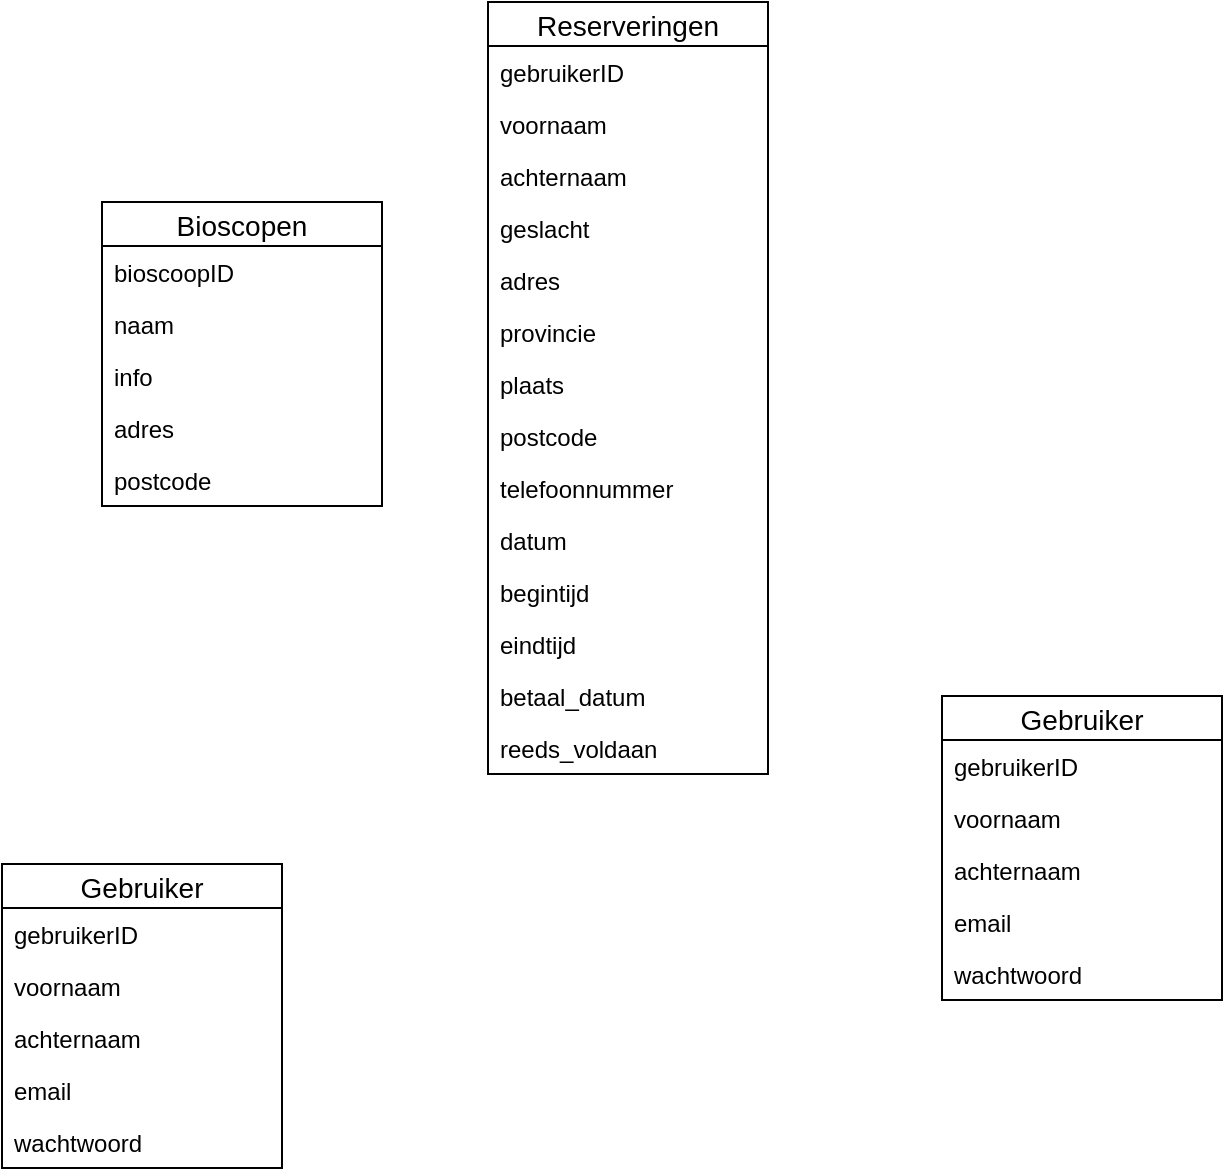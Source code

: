 <mxfile version="12.1.0" type="device" pages="1"><diagram id="C0IQiJ8bx0eKinP0gG3B" name="Page-1"><mxGraphModel dx="1186" dy="875" grid="1" gridSize="10" guides="1" tooltips="1" connect="1" arrows="1" fold="1" page="1" pageScale="1" pageWidth="827" pageHeight="1169" math="0" shadow="0"><root><mxCell id="0"/><mxCell id="1" parent="0"/><mxCell id="iSQ-WTq-zZ7eQRH8mHHJ-6" value="Bioscopen" style="swimlane;fontStyle=0;childLayout=stackLayout;horizontal=1;startSize=22;fillColor=none;horizontalStack=0;resizeParent=1;resizeParentMax=0;resizeLast=0;collapsible=1;marginBottom=0;swimlaneFillColor=#ffffff;align=center;fontSize=14;" vertex="1" parent="1"><mxGeometry x="150" y="253" width="140" height="152" as="geometry"/></mxCell><mxCell id="iSQ-WTq-zZ7eQRH8mHHJ-13" value="bioscoopID" style="text;strokeColor=none;fillColor=none;spacingLeft=4;spacingRight=4;overflow=hidden;rotatable=0;points=[[0,0.5],[1,0.5]];portConstraint=eastwest;fontSize=12;" vertex="1" parent="iSQ-WTq-zZ7eQRH8mHHJ-6"><mxGeometry y="22" width="140" height="26" as="geometry"/></mxCell><mxCell id="iSQ-WTq-zZ7eQRH8mHHJ-7" value="naam" style="text;strokeColor=none;fillColor=none;spacingLeft=4;spacingRight=4;overflow=hidden;rotatable=0;points=[[0,0.5],[1,0.5]];portConstraint=eastwest;fontSize=12;" vertex="1" parent="iSQ-WTq-zZ7eQRH8mHHJ-6"><mxGeometry y="48" width="140" height="26" as="geometry"/></mxCell><mxCell id="iSQ-WTq-zZ7eQRH8mHHJ-8" value="info" style="text;strokeColor=none;fillColor=none;spacingLeft=4;spacingRight=4;overflow=hidden;rotatable=0;points=[[0,0.5],[1,0.5]];portConstraint=eastwest;fontSize=12;" vertex="1" parent="iSQ-WTq-zZ7eQRH8mHHJ-6"><mxGeometry y="74" width="140" height="26" as="geometry"/></mxCell><mxCell id="iSQ-WTq-zZ7eQRH8mHHJ-10" value="adres" style="text;strokeColor=none;fillColor=none;spacingLeft=4;spacingRight=4;overflow=hidden;rotatable=0;points=[[0,0.5],[1,0.5]];portConstraint=eastwest;fontSize=12;" vertex="1" parent="iSQ-WTq-zZ7eQRH8mHHJ-6"><mxGeometry y="100" width="140" height="26" as="geometry"/></mxCell><mxCell id="iSQ-WTq-zZ7eQRH8mHHJ-12" value="postcode" style="text;strokeColor=none;fillColor=none;spacingLeft=4;spacingRight=4;overflow=hidden;rotatable=0;points=[[0,0.5],[1,0.5]];portConstraint=eastwest;fontSize=12;" vertex="1" parent="iSQ-WTq-zZ7eQRH8mHHJ-6"><mxGeometry y="126" width="140" height="26" as="geometry"/></mxCell><mxCell id="iSQ-WTq-zZ7eQRH8mHHJ-14" value="Reserveringen" style="swimlane;fontStyle=0;childLayout=stackLayout;horizontal=1;startSize=22;fillColor=none;horizontalStack=0;resizeParent=1;resizeParentMax=0;resizeLast=0;collapsible=1;marginBottom=0;swimlaneFillColor=#ffffff;align=center;fontSize=14;" vertex="1" parent="1"><mxGeometry x="343" y="153" width="140" height="386" as="geometry"/></mxCell><mxCell id="iSQ-WTq-zZ7eQRH8mHHJ-15" value="gebruikerID" style="text;strokeColor=none;fillColor=none;spacingLeft=4;spacingRight=4;overflow=hidden;rotatable=0;points=[[0,0.5],[1,0.5]];portConstraint=eastwest;fontSize=12;" vertex="1" parent="iSQ-WTq-zZ7eQRH8mHHJ-14"><mxGeometry y="22" width="140" height="26" as="geometry"/></mxCell><mxCell id="iSQ-WTq-zZ7eQRH8mHHJ-16" value="voornaam" style="text;strokeColor=none;fillColor=none;spacingLeft=4;spacingRight=4;overflow=hidden;rotatable=0;points=[[0,0.5],[1,0.5]];portConstraint=eastwest;fontSize=12;" vertex="1" parent="iSQ-WTq-zZ7eQRH8mHHJ-14"><mxGeometry y="48" width="140" height="26" as="geometry"/></mxCell><mxCell id="iSQ-WTq-zZ7eQRH8mHHJ-17" value="achternaam" style="text;strokeColor=none;fillColor=none;spacingLeft=4;spacingRight=4;overflow=hidden;rotatable=0;points=[[0,0.5],[1,0.5]];portConstraint=eastwest;fontSize=12;" vertex="1" parent="iSQ-WTq-zZ7eQRH8mHHJ-14"><mxGeometry y="74" width="140" height="26" as="geometry"/></mxCell><mxCell id="iSQ-WTq-zZ7eQRH8mHHJ-18" value="geslacht" style="text;strokeColor=none;fillColor=none;spacingLeft=4;spacingRight=4;overflow=hidden;rotatable=0;points=[[0,0.5],[1,0.5]];portConstraint=eastwest;fontSize=12;" vertex="1" parent="iSQ-WTq-zZ7eQRH8mHHJ-14"><mxGeometry y="100" width="140" height="26" as="geometry"/></mxCell><mxCell id="iSQ-WTq-zZ7eQRH8mHHJ-29" value="adres" style="text;strokeColor=none;fillColor=none;spacingLeft=4;spacingRight=4;overflow=hidden;rotatable=0;points=[[0,0.5],[1,0.5]];portConstraint=eastwest;fontSize=12;" vertex="1" parent="iSQ-WTq-zZ7eQRH8mHHJ-14"><mxGeometry y="126" width="140" height="26" as="geometry"/></mxCell><mxCell id="iSQ-WTq-zZ7eQRH8mHHJ-28" value="provincie" style="text;strokeColor=none;fillColor=none;spacingLeft=4;spacingRight=4;overflow=hidden;rotatable=0;points=[[0,0.5],[1,0.5]];portConstraint=eastwest;fontSize=12;" vertex="1" parent="iSQ-WTq-zZ7eQRH8mHHJ-14"><mxGeometry y="152" width="140" height="26" as="geometry"/></mxCell><mxCell id="iSQ-WTq-zZ7eQRH8mHHJ-27" value="plaats" style="text;strokeColor=none;fillColor=none;spacingLeft=4;spacingRight=4;overflow=hidden;rotatable=0;points=[[0,0.5],[1,0.5]];portConstraint=eastwest;fontSize=12;" vertex="1" parent="iSQ-WTq-zZ7eQRH8mHHJ-14"><mxGeometry y="178" width="140" height="26" as="geometry"/></mxCell><mxCell id="iSQ-WTq-zZ7eQRH8mHHJ-26" value="postcode" style="text;strokeColor=none;fillColor=none;spacingLeft=4;spacingRight=4;overflow=hidden;rotatable=0;points=[[0,0.5],[1,0.5]];portConstraint=eastwest;fontSize=12;" vertex="1" parent="iSQ-WTq-zZ7eQRH8mHHJ-14"><mxGeometry y="204" width="140" height="26" as="geometry"/></mxCell><mxCell id="iSQ-WTq-zZ7eQRH8mHHJ-31" value="telefoonnummer" style="text;strokeColor=none;fillColor=none;spacingLeft=4;spacingRight=4;overflow=hidden;rotatable=0;points=[[0,0.5],[1,0.5]];portConstraint=eastwest;fontSize=12;" vertex="1" parent="iSQ-WTq-zZ7eQRH8mHHJ-14"><mxGeometry y="230" width="140" height="26" as="geometry"/></mxCell><mxCell id="iSQ-WTq-zZ7eQRH8mHHJ-30" value="datum" style="text;strokeColor=none;fillColor=none;spacingLeft=4;spacingRight=4;overflow=hidden;rotatable=0;points=[[0,0.5],[1,0.5]];portConstraint=eastwest;fontSize=12;" vertex="1" parent="iSQ-WTq-zZ7eQRH8mHHJ-14"><mxGeometry y="256" width="140" height="26" as="geometry"/></mxCell><mxCell id="iSQ-WTq-zZ7eQRH8mHHJ-32" value="begintijd" style="text;strokeColor=none;fillColor=none;spacingLeft=4;spacingRight=4;overflow=hidden;rotatable=0;points=[[0,0.5],[1,0.5]];portConstraint=eastwest;fontSize=12;" vertex="1" parent="iSQ-WTq-zZ7eQRH8mHHJ-14"><mxGeometry y="282" width="140" height="26" as="geometry"/></mxCell><mxCell id="iSQ-WTq-zZ7eQRH8mHHJ-35" value="eindtijd" style="text;strokeColor=none;fillColor=none;spacingLeft=4;spacingRight=4;overflow=hidden;rotatable=0;points=[[0,0.5],[1,0.5]];portConstraint=eastwest;fontSize=12;" vertex="1" parent="iSQ-WTq-zZ7eQRH8mHHJ-14"><mxGeometry y="308" width="140" height="26" as="geometry"/></mxCell><mxCell id="iSQ-WTq-zZ7eQRH8mHHJ-36" value="betaal_datum" style="text;strokeColor=none;fillColor=none;spacingLeft=4;spacingRight=4;overflow=hidden;rotatable=0;points=[[0,0.5],[1,0.5]];portConstraint=eastwest;fontSize=12;" vertex="1" parent="iSQ-WTq-zZ7eQRH8mHHJ-14"><mxGeometry y="334" width="140" height="26" as="geometry"/></mxCell><mxCell id="iSQ-WTq-zZ7eQRH8mHHJ-19" value="reeds_voldaan" style="text;strokeColor=none;fillColor=none;spacingLeft=4;spacingRight=4;overflow=hidden;rotatable=0;points=[[0,0.5],[1,0.5]];portConstraint=eastwest;fontSize=12;" vertex="1" parent="iSQ-WTq-zZ7eQRH8mHHJ-14"><mxGeometry y="360" width="140" height="26" as="geometry"/></mxCell><mxCell id="iSQ-WTq-zZ7eQRH8mHHJ-20" value="Gebruiker" style="swimlane;fontStyle=0;childLayout=stackLayout;horizontal=1;startSize=22;fillColor=none;horizontalStack=0;resizeParent=1;resizeParentMax=0;resizeLast=0;collapsible=1;marginBottom=0;swimlaneFillColor=#ffffff;align=center;fontSize=14;" vertex="1" parent="1"><mxGeometry x="100" y="584" width="140" height="152" as="geometry"/></mxCell><mxCell id="iSQ-WTq-zZ7eQRH8mHHJ-21" value="gebruikerID" style="text;strokeColor=none;fillColor=none;spacingLeft=4;spacingRight=4;overflow=hidden;rotatable=0;points=[[0,0.5],[1,0.5]];portConstraint=eastwest;fontSize=12;" vertex="1" parent="iSQ-WTq-zZ7eQRH8mHHJ-20"><mxGeometry y="22" width="140" height="26" as="geometry"/></mxCell><mxCell id="iSQ-WTq-zZ7eQRH8mHHJ-22" value="voornaam" style="text;strokeColor=none;fillColor=none;spacingLeft=4;spacingRight=4;overflow=hidden;rotatable=0;points=[[0,0.5],[1,0.5]];portConstraint=eastwest;fontSize=12;" vertex="1" parent="iSQ-WTq-zZ7eQRH8mHHJ-20"><mxGeometry y="48" width="140" height="26" as="geometry"/></mxCell><mxCell id="iSQ-WTq-zZ7eQRH8mHHJ-23" value="achternaam" style="text;strokeColor=none;fillColor=none;spacingLeft=4;spacingRight=4;overflow=hidden;rotatable=0;points=[[0,0.5],[1,0.5]];portConstraint=eastwest;fontSize=12;" vertex="1" parent="iSQ-WTq-zZ7eQRH8mHHJ-20"><mxGeometry y="74" width="140" height="26" as="geometry"/></mxCell><mxCell id="iSQ-WTq-zZ7eQRH8mHHJ-24" value="email" style="text;strokeColor=none;fillColor=none;spacingLeft=4;spacingRight=4;overflow=hidden;rotatable=0;points=[[0,0.5],[1,0.5]];portConstraint=eastwest;fontSize=12;" vertex="1" parent="iSQ-WTq-zZ7eQRH8mHHJ-20"><mxGeometry y="100" width="140" height="26" as="geometry"/></mxCell><mxCell id="iSQ-WTq-zZ7eQRH8mHHJ-25" value="wachtwoord" style="text;strokeColor=none;fillColor=none;spacingLeft=4;spacingRight=4;overflow=hidden;rotatable=0;points=[[0,0.5],[1,0.5]];portConstraint=eastwest;fontSize=12;" vertex="1" parent="iSQ-WTq-zZ7eQRH8mHHJ-20"><mxGeometry y="126" width="140" height="26" as="geometry"/></mxCell><mxCell id="iSQ-WTq-zZ7eQRH8mHHJ-37" value="Gebruiker" style="swimlane;fontStyle=0;childLayout=stackLayout;horizontal=1;startSize=22;fillColor=none;horizontalStack=0;resizeParent=1;resizeParentMax=0;resizeLast=0;collapsible=1;marginBottom=0;swimlaneFillColor=#ffffff;align=center;fontSize=14;" vertex="1" parent="1"><mxGeometry x="570" y="500" width="140" height="152" as="geometry"/></mxCell><mxCell id="iSQ-WTq-zZ7eQRH8mHHJ-38" value="gebruikerID" style="text;strokeColor=none;fillColor=none;spacingLeft=4;spacingRight=4;overflow=hidden;rotatable=0;points=[[0,0.5],[1,0.5]];portConstraint=eastwest;fontSize=12;" vertex="1" parent="iSQ-WTq-zZ7eQRH8mHHJ-37"><mxGeometry y="22" width="140" height="26" as="geometry"/></mxCell><mxCell id="iSQ-WTq-zZ7eQRH8mHHJ-39" value="voornaam" style="text;strokeColor=none;fillColor=none;spacingLeft=4;spacingRight=4;overflow=hidden;rotatable=0;points=[[0,0.5],[1,0.5]];portConstraint=eastwest;fontSize=12;" vertex="1" parent="iSQ-WTq-zZ7eQRH8mHHJ-37"><mxGeometry y="48" width="140" height="26" as="geometry"/></mxCell><mxCell id="iSQ-WTq-zZ7eQRH8mHHJ-40" value="achternaam" style="text;strokeColor=none;fillColor=none;spacingLeft=4;spacingRight=4;overflow=hidden;rotatable=0;points=[[0,0.5],[1,0.5]];portConstraint=eastwest;fontSize=12;" vertex="1" parent="iSQ-WTq-zZ7eQRH8mHHJ-37"><mxGeometry y="74" width="140" height="26" as="geometry"/></mxCell><mxCell id="iSQ-WTq-zZ7eQRH8mHHJ-41" value="email" style="text;strokeColor=none;fillColor=none;spacingLeft=4;spacingRight=4;overflow=hidden;rotatable=0;points=[[0,0.5],[1,0.5]];portConstraint=eastwest;fontSize=12;" vertex="1" parent="iSQ-WTq-zZ7eQRH8mHHJ-37"><mxGeometry y="100" width="140" height="26" as="geometry"/></mxCell><mxCell id="iSQ-WTq-zZ7eQRH8mHHJ-42" value="wachtwoord" style="text;strokeColor=none;fillColor=none;spacingLeft=4;spacingRight=4;overflow=hidden;rotatable=0;points=[[0,0.5],[1,0.5]];portConstraint=eastwest;fontSize=12;" vertex="1" parent="iSQ-WTq-zZ7eQRH8mHHJ-37"><mxGeometry y="126" width="140" height="26" as="geometry"/></mxCell></root></mxGraphModel></diagram></mxfile>